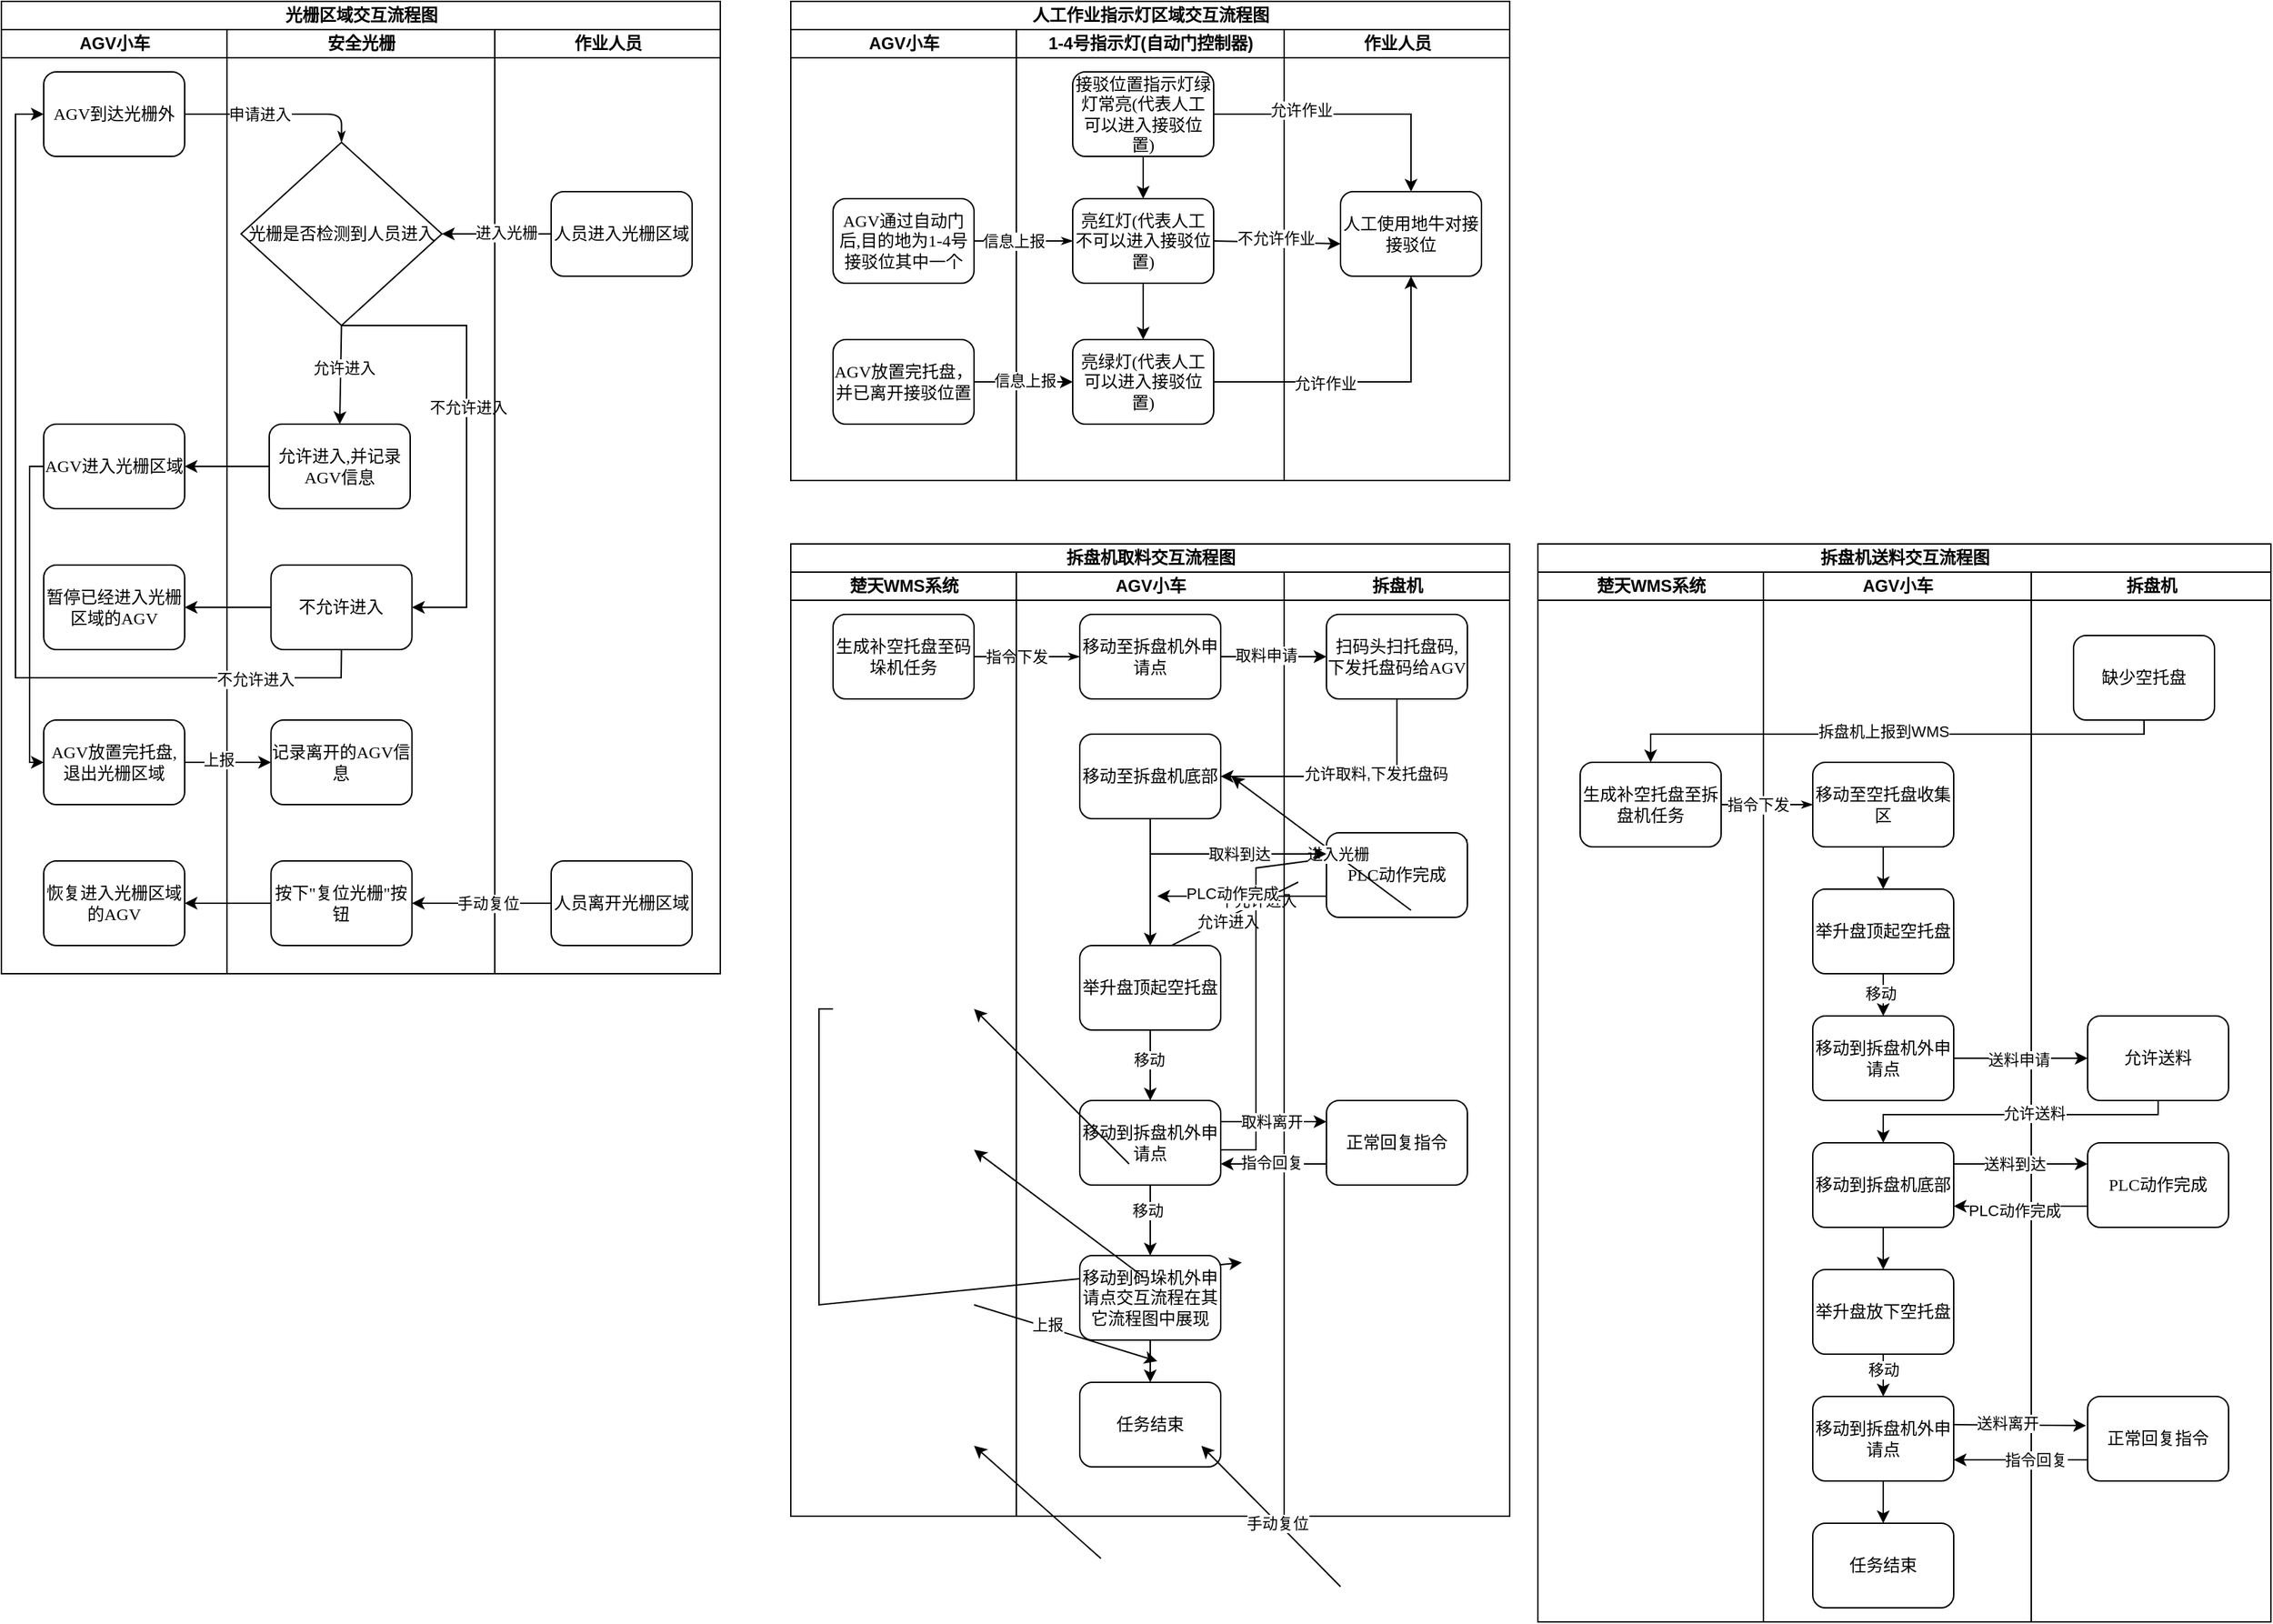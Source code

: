 <mxfile version="24.4.0" type="github">
  <diagram name="Page-1" id="74e2e168-ea6b-b213-b513-2b3c1d86103e">
    <mxGraphModel dx="1886" dy="790" grid="1" gridSize="10" guides="1" tooltips="1" connect="1" arrows="1" fold="1" page="1" pageScale="1" pageWidth="1100" pageHeight="850" background="none" math="0" shadow="0">
      <root>
        <mxCell id="0" />
        <mxCell id="1" parent="0" />
        <mxCell id="77e6c97f196da883-1" value="&lt;font style=&quot;font-size: 12px;&quot;&gt;光栅区域交互流程图&lt;/font&gt;" style="swimlane;html=1;childLayout=stackLayout;startSize=20;rounded=0;shadow=0;labelBackgroundColor=none;strokeWidth=1;fontFamily=Verdana;fontSize=8;align=center;" parent="1" vertex="1">
          <mxGeometry x="70" y="40" width="510" height="690" as="geometry" />
        </mxCell>
        <mxCell id="77e6c97f196da883-2" value="AGV小车" style="swimlane;html=1;startSize=20;" parent="77e6c97f196da883-1" vertex="1">
          <mxGeometry y="20" width="160" height="670" as="geometry" />
        </mxCell>
        <mxCell id="77e6c97f196da883-8" value="&lt;font style=&quot;font-size: 12px;&quot;&gt;AGV到达光栅外&lt;/font&gt;" style="rounded=1;whiteSpace=wrap;html=1;shadow=0;labelBackgroundColor=none;strokeWidth=1;fontFamily=Verdana;fontSize=8;align=center;" parent="77e6c97f196da883-2" vertex="1">
          <mxGeometry x="30" y="30" width="100" height="60" as="geometry" />
        </mxCell>
        <mxCell id="K3s2tJgjkljsCshVZRKE-3" value="&lt;font style=&quot;font-size: 12px;&quot;&gt;AGV进入光栅区域&lt;/font&gt;" style="rounded=1;whiteSpace=wrap;html=1;shadow=0;labelBackgroundColor=none;strokeWidth=1;fontFamily=Verdana;fontSize=8;align=center;" vertex="1" parent="77e6c97f196da883-2">
          <mxGeometry x="30" y="280" width="100" height="60" as="geometry" />
        </mxCell>
        <mxCell id="K3s2tJgjkljsCshVZRKE-15" value="&lt;span style=&quot;font-size: 12px;&quot;&gt;暂停已经进入光栅区域的AGV&lt;/span&gt;" style="rounded=1;whiteSpace=wrap;html=1;shadow=0;labelBackgroundColor=none;strokeWidth=1;fontFamily=Verdana;fontSize=8;align=center;" vertex="1" parent="77e6c97f196da883-2">
          <mxGeometry x="30" y="380" width="100" height="60" as="geometry" />
        </mxCell>
        <mxCell id="K3s2tJgjkljsCshVZRKE-19" value="&lt;font style=&quot;font-size: 12px;&quot;&gt;AGV放置完托盘,退出光栅区域&lt;/font&gt;" style="rounded=1;whiteSpace=wrap;html=1;shadow=0;labelBackgroundColor=none;strokeWidth=1;fontFamily=Verdana;fontSize=8;align=center;" vertex="1" parent="77e6c97f196da883-2">
          <mxGeometry x="30" y="490" width="100" height="60" as="geometry" />
        </mxCell>
        <mxCell id="K3s2tJgjkljsCshVZRKE-20" value="" style="endArrow=classic;html=1;rounded=0;exitX=0;exitY=0.5;exitDx=0;exitDy=0;entryX=0;entryY=0.5;entryDx=0;entryDy=0;" edge="1" parent="77e6c97f196da883-2" source="K3s2tJgjkljsCshVZRKE-3" target="K3s2tJgjkljsCshVZRKE-19">
          <mxGeometry width="50" height="50" relative="1" as="geometry">
            <mxPoint x="270" y="540" as="sourcePoint" />
            <mxPoint x="320" y="490" as="targetPoint" />
            <Array as="points">
              <mxPoint x="20" y="310" />
              <mxPoint x="20" y="360" />
              <mxPoint x="20" y="470" />
              <mxPoint x="20" y="520" />
            </Array>
          </mxGeometry>
        </mxCell>
        <mxCell id="K3s2tJgjkljsCshVZRKE-28" value="&lt;span style=&quot;font-size: 12px;&quot;&gt;恢复进入光栅区域的AGV&lt;/span&gt;" style="rounded=1;whiteSpace=wrap;html=1;shadow=0;labelBackgroundColor=none;strokeWidth=1;fontFamily=Verdana;fontSize=8;align=center;" vertex="1" parent="77e6c97f196da883-2">
          <mxGeometry x="30" y="590" width="100" height="60" as="geometry" />
        </mxCell>
        <mxCell id="77e6c97f196da883-26" style="edgeStyle=orthogonalEdgeStyle;rounded=1;html=1;labelBackgroundColor=none;startArrow=none;startFill=0;startSize=5;endArrow=classicThin;endFill=1;endSize=5;jettySize=auto;orthogonalLoop=1;strokeWidth=1;fontFamily=Verdana;fontSize=8;entryX=0.5;entryY=0;entryDx=0;entryDy=0;" parent="77e6c97f196da883-1" source="77e6c97f196da883-8" target="K3s2tJgjkljsCshVZRKE-2" edge="1">
          <mxGeometry relative="1" as="geometry">
            <mxPoint x="200" y="100" as="targetPoint" />
          </mxGeometry>
        </mxCell>
        <mxCell id="K3s2tJgjkljsCshVZRKE-1" value="申请进入" style="edgeLabel;html=1;align=center;verticalAlign=middle;resizable=0;points=[];" vertex="1" connectable="0" parent="77e6c97f196da883-26">
          <mxGeometry x="-0.2" relative="1" as="geometry">
            <mxPoint as="offset" />
          </mxGeometry>
        </mxCell>
        <mxCell id="77e6c97f196da883-3" value="安全光栅" style="swimlane;html=1;startSize=20;" parent="77e6c97f196da883-1" vertex="1">
          <mxGeometry x="160" y="20" width="190" height="670" as="geometry" />
        </mxCell>
        <mxCell id="K3s2tJgjkljsCshVZRKE-2" value="&lt;font style=&quot;font-size: 12px;&quot;&gt;光栅是否检测到人员进入&lt;/font&gt;" style="rhombus;whiteSpace=wrap;html=1;rounded=0;shadow=0;labelBackgroundColor=none;strokeWidth=1;fontFamily=Verdana;fontSize=8;align=center;" vertex="1" parent="77e6c97f196da883-3">
          <mxGeometry x="10" y="80" width="142.5" height="130" as="geometry" />
        </mxCell>
        <mxCell id="K3s2tJgjkljsCshVZRKE-5" value="&lt;font style=&quot;font-size: 12px;&quot;&gt;允许进入,并记录AGV信息&lt;/font&gt;" style="rounded=1;whiteSpace=wrap;html=1;shadow=0;labelBackgroundColor=none;strokeWidth=1;fontFamily=Verdana;fontSize=8;align=center;" vertex="1" parent="77e6c97f196da883-3">
          <mxGeometry x="30" y="280" width="100" height="60" as="geometry" />
        </mxCell>
        <mxCell id="K3s2tJgjkljsCshVZRKE-6" value="" style="endArrow=classic;html=1;rounded=0;exitX=0.5;exitY=1;exitDx=0;exitDy=0;entryX=0.5;entryY=0;entryDx=0;entryDy=0;" edge="1" parent="77e6c97f196da883-3" source="K3s2tJgjkljsCshVZRKE-2" target="K3s2tJgjkljsCshVZRKE-5">
          <mxGeometry width="50" height="50" relative="1" as="geometry">
            <mxPoint x="200" y="220" as="sourcePoint" />
            <mxPoint x="250" y="170" as="targetPoint" />
          </mxGeometry>
        </mxCell>
        <mxCell id="K3s2tJgjkljsCshVZRKE-8" value="允许进入" style="edgeLabel;html=1;align=center;verticalAlign=middle;resizable=0;points=[];" vertex="1" connectable="0" parent="K3s2tJgjkljsCshVZRKE-6">
          <mxGeometry x="-0.144" y="2" relative="1" as="geometry">
            <mxPoint as="offset" />
          </mxGeometry>
        </mxCell>
        <mxCell id="K3s2tJgjkljsCshVZRKE-10" value="&lt;font style=&quot;font-size: 12px;&quot;&gt;不允许进入&lt;/font&gt;" style="rounded=1;whiteSpace=wrap;html=1;shadow=0;labelBackgroundColor=none;strokeWidth=1;fontFamily=Verdana;fontSize=8;align=center;" vertex="1" parent="77e6c97f196da883-3">
          <mxGeometry x="31.25" y="380" width="100" height="60" as="geometry" />
        </mxCell>
        <mxCell id="K3s2tJgjkljsCshVZRKE-11" value="" style="endArrow=classic;html=1;rounded=0;exitX=0.5;exitY=1;exitDx=0;exitDy=0;entryX=1;entryY=0.5;entryDx=0;entryDy=0;" edge="1" parent="77e6c97f196da883-3" source="K3s2tJgjkljsCshVZRKE-2" target="K3s2tJgjkljsCshVZRKE-10">
          <mxGeometry width="50" height="50" relative="1" as="geometry">
            <mxPoint x="320" y="190" as="sourcePoint" />
            <mxPoint x="370" y="140" as="targetPoint" />
            <Array as="points">
              <mxPoint x="170" y="210" />
              <mxPoint x="170" y="410" />
              <mxPoint x="153" y="410" />
            </Array>
          </mxGeometry>
        </mxCell>
        <mxCell id="K3s2tJgjkljsCshVZRKE-12" value="不允许进入" style="edgeLabel;html=1;align=center;verticalAlign=middle;resizable=0;points=[];" vertex="1" connectable="0" parent="K3s2tJgjkljsCshVZRKE-11">
          <mxGeometry x="-0.107" y="1" relative="1" as="geometry">
            <mxPoint as="offset" />
          </mxGeometry>
        </mxCell>
        <mxCell id="77e6c97f196da883-14" value="&lt;font style=&quot;font-size: 12px;&quot;&gt;记录离开的AGV信息&lt;/font&gt;" style="rounded=1;whiteSpace=wrap;html=1;shadow=0;labelBackgroundColor=none;strokeWidth=1;fontFamily=Verdana;fontSize=8;align=center;" parent="77e6c97f196da883-3" vertex="1">
          <mxGeometry x="31.25" y="490" width="100" height="60" as="geometry" />
        </mxCell>
        <mxCell id="K3s2tJgjkljsCshVZRKE-25" value="&lt;font style=&quot;font-size: 12px;&quot;&gt;按下&quot;复位光栅&quot;按钮&lt;/font&gt;" style="rounded=1;whiteSpace=wrap;html=1;shadow=0;labelBackgroundColor=none;strokeWidth=1;fontFamily=Verdana;fontSize=8;align=center;" vertex="1" parent="77e6c97f196da883-3">
          <mxGeometry x="31.25" y="590" width="100" height="60" as="geometry" />
        </mxCell>
        <mxCell id="77e6c97f196da883-4" value="作业人员" style="swimlane;html=1;startSize=20;" parent="77e6c97f196da883-1" vertex="1">
          <mxGeometry x="350" y="20" width="160" height="670" as="geometry" />
        </mxCell>
        <mxCell id="77e6c97f196da883-12" value="&lt;font style=&quot;font-size: 12px;&quot;&gt;人员进入光栅区域&lt;/font&gt;" style="rounded=1;whiteSpace=wrap;html=1;shadow=0;labelBackgroundColor=none;strokeWidth=1;fontFamily=Verdana;fontSize=8;align=center;" parent="77e6c97f196da883-4" vertex="1">
          <mxGeometry x="40" y="115" width="100" height="60" as="geometry" />
        </mxCell>
        <mxCell id="K3s2tJgjkljsCshVZRKE-24" value="&lt;font style=&quot;font-size: 12px;&quot;&gt;人员离开光栅区域&lt;/font&gt;" style="rounded=1;whiteSpace=wrap;html=1;shadow=0;labelBackgroundColor=none;strokeWidth=1;fontFamily=Verdana;fontSize=8;align=center;" vertex="1" parent="77e6c97f196da883-4">
          <mxGeometry x="40" y="590" width="100" height="60" as="geometry" />
        </mxCell>
        <mxCell id="K3s2tJgjkljsCshVZRKE-7" value="" style="endArrow=classic;html=1;rounded=0;exitX=0;exitY=0.5;exitDx=0;exitDy=0;" edge="1" parent="77e6c97f196da883-1" source="K3s2tJgjkljsCshVZRKE-5" target="K3s2tJgjkljsCshVZRKE-3">
          <mxGeometry width="50" height="50" relative="1" as="geometry">
            <mxPoint x="240" y="440" as="sourcePoint" />
            <mxPoint x="290" y="390" as="targetPoint" />
          </mxGeometry>
        </mxCell>
        <mxCell id="K3s2tJgjkljsCshVZRKE-13" value="" style="endArrow=classic;html=1;rounded=0;exitX=0;exitY=0.5;exitDx=0;exitDy=0;entryX=1;entryY=0.5;entryDx=0;entryDy=0;" edge="1" parent="77e6c97f196da883-1" source="77e6c97f196da883-12" target="K3s2tJgjkljsCshVZRKE-2">
          <mxGeometry width="50" height="50" relative="1" as="geometry">
            <mxPoint x="440" y="260" as="sourcePoint" />
            <mxPoint x="360" y="170" as="targetPoint" />
          </mxGeometry>
        </mxCell>
        <mxCell id="K3s2tJgjkljsCshVZRKE-14" value="进入光栅" style="edgeLabel;html=1;align=center;verticalAlign=middle;resizable=0;points=[];" vertex="1" connectable="0" parent="K3s2tJgjkljsCshVZRKE-13">
          <mxGeometry x="-0.174" y="-1" relative="1" as="geometry">
            <mxPoint as="offset" />
          </mxGeometry>
        </mxCell>
        <mxCell id="K3s2tJgjkljsCshVZRKE-16" value="" style="endArrow=classic;html=1;rounded=0;exitX=0;exitY=0.5;exitDx=0;exitDy=0;entryX=1;entryY=0.5;entryDx=0;entryDy=0;" edge="1" parent="77e6c97f196da883-1" source="K3s2tJgjkljsCshVZRKE-10" target="K3s2tJgjkljsCshVZRKE-15">
          <mxGeometry width="50" height="50" relative="1" as="geometry">
            <mxPoint x="250" y="520" as="sourcePoint" />
            <mxPoint x="300" y="470" as="targetPoint" />
          </mxGeometry>
        </mxCell>
        <mxCell id="K3s2tJgjkljsCshVZRKE-17" value="" style="endArrow=classic;html=1;rounded=0;exitX=0.5;exitY=1;exitDx=0;exitDy=0;entryX=0;entryY=0.5;entryDx=0;entryDy=0;" edge="1" parent="77e6c97f196da883-1" source="K3s2tJgjkljsCshVZRKE-10" target="77e6c97f196da883-8">
          <mxGeometry width="50" height="50" relative="1" as="geometry">
            <mxPoint x="260" y="510" as="sourcePoint" />
            <mxPoint x="310" y="460" as="targetPoint" />
            <Array as="points">
              <mxPoint x="241" y="480" />
              <mxPoint x="10" y="480" />
              <mxPoint x="10" y="80" />
            </Array>
          </mxGeometry>
        </mxCell>
        <mxCell id="K3s2tJgjkljsCshVZRKE-18" value="不允许进入" style="edgeLabel;html=1;align=center;verticalAlign=middle;resizable=0;points=[];" vertex="1" connectable="0" parent="K3s2tJgjkljsCshVZRKE-17">
          <mxGeometry x="-0.759" y="1" relative="1" as="geometry">
            <mxPoint as="offset" />
          </mxGeometry>
        </mxCell>
        <mxCell id="K3s2tJgjkljsCshVZRKE-22" value="" style="endArrow=classic;html=1;rounded=0;exitX=1;exitY=0.5;exitDx=0;exitDy=0;entryX=0;entryY=0.5;entryDx=0;entryDy=0;" edge="1" parent="77e6c97f196da883-1" source="K3s2tJgjkljsCshVZRKE-19" target="77e6c97f196da883-14">
          <mxGeometry width="50" height="50" relative="1" as="geometry">
            <mxPoint x="210" y="630" as="sourcePoint" />
            <mxPoint x="260" y="580" as="targetPoint" />
          </mxGeometry>
        </mxCell>
        <mxCell id="K3s2tJgjkljsCshVZRKE-23" value="上报" style="edgeLabel;html=1;align=center;verticalAlign=middle;resizable=0;points=[];" vertex="1" connectable="0" parent="K3s2tJgjkljsCshVZRKE-22">
          <mxGeometry x="-0.213" y="2" relative="1" as="geometry">
            <mxPoint as="offset" />
          </mxGeometry>
        </mxCell>
        <mxCell id="K3s2tJgjkljsCshVZRKE-26" value="" style="endArrow=classic;html=1;rounded=0;exitX=0;exitY=0.5;exitDx=0;exitDy=0;entryX=1;entryY=0.5;entryDx=0;entryDy=0;" edge="1" parent="77e6c97f196da883-1" source="K3s2tJgjkljsCshVZRKE-24" target="K3s2tJgjkljsCshVZRKE-25">
          <mxGeometry width="50" height="50" relative="1" as="geometry">
            <mxPoint x="390" y="740" as="sourcePoint" />
            <mxPoint x="440" y="690" as="targetPoint" />
          </mxGeometry>
        </mxCell>
        <mxCell id="K3s2tJgjkljsCshVZRKE-27" value="手动复位" style="edgeLabel;html=1;align=center;verticalAlign=middle;resizable=0;points=[];" vertex="1" connectable="0" parent="K3s2tJgjkljsCshVZRKE-26">
          <mxGeometry x="-0.091" relative="1" as="geometry">
            <mxPoint as="offset" />
          </mxGeometry>
        </mxCell>
        <mxCell id="K3s2tJgjkljsCshVZRKE-29" value="" style="endArrow=classic;html=1;rounded=0;exitX=0;exitY=0.5;exitDx=0;exitDy=0;entryX=1;entryY=0.5;entryDx=0;entryDy=0;" edge="1" parent="77e6c97f196da883-1" source="K3s2tJgjkljsCshVZRKE-25" target="K3s2tJgjkljsCshVZRKE-28">
          <mxGeometry width="50" height="50" relative="1" as="geometry">
            <mxPoint x="220" y="720" as="sourcePoint" />
            <mxPoint x="270" y="670" as="targetPoint" />
          </mxGeometry>
        </mxCell>
        <mxCell id="K3s2tJgjkljsCshVZRKE-31" value="&lt;font style=&quot;font-size: 12px;&quot;&gt;人工作业指示灯区域交互流程图&lt;/font&gt;" style="swimlane;html=1;childLayout=stackLayout;startSize=20;rounded=0;shadow=0;labelBackgroundColor=none;strokeWidth=1;fontFamily=Verdana;fontSize=8;align=center;" vertex="1" parent="1">
          <mxGeometry x="630" y="40" width="510" height="340" as="geometry" />
        </mxCell>
        <mxCell id="K3s2tJgjkljsCshVZRKE-32" value="AGV小车" style="swimlane;html=1;startSize=20;" vertex="1" parent="K3s2tJgjkljsCshVZRKE-31">
          <mxGeometry y="20" width="160" height="320" as="geometry" />
        </mxCell>
        <mxCell id="K3s2tJgjkljsCshVZRKE-34" value="&lt;font style=&quot;font-size: 12px;&quot;&gt;AGV放置完托盘，并已离开接驳位置&lt;/font&gt;" style="rounded=1;whiteSpace=wrap;html=1;shadow=0;labelBackgroundColor=none;strokeWidth=1;fontFamily=Verdana;fontSize=8;align=center;" vertex="1" parent="K3s2tJgjkljsCshVZRKE-32">
          <mxGeometry x="30" y="220" width="100" height="60" as="geometry" />
        </mxCell>
        <mxCell id="K3s2tJgjkljsCshVZRKE-41" value="1-4号指示灯(自动门控制器)" style="swimlane;html=1;startSize=20;" vertex="1" parent="K3s2tJgjkljsCshVZRKE-31">
          <mxGeometry x="160" y="20" width="190" height="320" as="geometry" />
        </mxCell>
        <mxCell id="K3s2tJgjkljsCshVZRKE-65" value="&lt;span style=&quot;font-size: 12px;&quot;&gt;亮红灯(代表人工不可以进入接驳位置)&lt;/span&gt;" style="rounded=1;whiteSpace=wrap;html=1;shadow=0;labelBackgroundColor=none;strokeWidth=1;fontFamily=Verdana;fontSize=8;align=center;" vertex="1" parent="K3s2tJgjkljsCshVZRKE-41">
          <mxGeometry x="40" y="120" width="100" height="60" as="geometry" />
        </mxCell>
        <mxCell id="K3s2tJgjkljsCshVZRKE-33" value="&lt;font style=&quot;font-size: 12px;&quot;&gt;AGV通过自动门后,目的地为1-4号接驳位其中一个&lt;/font&gt;" style="rounded=1;whiteSpace=wrap;html=1;shadow=0;labelBackgroundColor=none;strokeWidth=1;fontFamily=Verdana;fontSize=8;align=center;" vertex="1" parent="K3s2tJgjkljsCshVZRKE-41">
          <mxGeometry x="-130" y="120" width="100" height="60" as="geometry" />
        </mxCell>
        <mxCell id="K3s2tJgjkljsCshVZRKE-39" style="edgeStyle=orthogonalEdgeStyle;rounded=1;html=1;labelBackgroundColor=none;startArrow=none;startFill=0;startSize=5;endArrow=classicThin;endFill=1;endSize=5;jettySize=auto;orthogonalLoop=1;strokeWidth=1;fontFamily=Verdana;fontSize=8;entryX=0;entryY=0.5;entryDx=0;entryDy=0;" edge="1" parent="K3s2tJgjkljsCshVZRKE-41" source="K3s2tJgjkljsCshVZRKE-33" target="K3s2tJgjkljsCshVZRKE-65">
          <mxGeometry relative="1" as="geometry">
            <mxPoint x="30" y="60" as="targetPoint" />
          </mxGeometry>
        </mxCell>
        <mxCell id="K3s2tJgjkljsCshVZRKE-40" value="信息上报" style="edgeLabel;html=1;align=center;verticalAlign=middle;resizable=0;points=[];" vertex="1" connectable="0" parent="K3s2tJgjkljsCshVZRKE-39">
          <mxGeometry x="-0.2" relative="1" as="geometry">
            <mxPoint as="offset" />
          </mxGeometry>
        </mxCell>
        <mxCell id="K3s2tJgjkljsCshVZRKE-66" value="&lt;font style=&quot;font-size: 12px;&quot;&gt;接驳位置指示灯绿灯常亮(代表人工可以进入接驳位置)&lt;/font&gt;" style="rounded=1;whiteSpace=wrap;html=1;shadow=0;labelBackgroundColor=none;strokeWidth=1;fontFamily=Verdana;fontSize=8;align=center;" vertex="1" parent="K3s2tJgjkljsCshVZRKE-41">
          <mxGeometry x="40" y="30" width="100" height="60" as="geometry" />
        </mxCell>
        <mxCell id="K3s2tJgjkljsCshVZRKE-67" value="" style="endArrow=classic;html=1;rounded=0;exitX=0.5;exitY=1;exitDx=0;exitDy=0;entryX=0.5;entryY=0;entryDx=0;entryDy=0;" edge="1" parent="K3s2tJgjkljsCshVZRKE-41" source="K3s2tJgjkljsCshVZRKE-66" target="K3s2tJgjkljsCshVZRKE-65">
          <mxGeometry width="50" height="50" relative="1" as="geometry">
            <mxPoint x="450" y="150" as="sourcePoint" />
            <mxPoint x="500" y="100" as="targetPoint" />
          </mxGeometry>
        </mxCell>
        <mxCell id="K3s2tJgjkljsCshVZRKE-68" value="&lt;span style=&quot;font-size: 12px;&quot;&gt;亮绿灯(代表人工可以进入接驳位置)&lt;/span&gt;" style="rounded=1;whiteSpace=wrap;html=1;shadow=0;labelBackgroundColor=none;strokeWidth=1;fontFamily=Verdana;fontSize=8;align=center;" vertex="1" parent="K3s2tJgjkljsCshVZRKE-41">
          <mxGeometry x="40" y="220" width="100" height="60" as="geometry" />
        </mxCell>
        <mxCell id="K3s2tJgjkljsCshVZRKE-71" value="" style="endArrow=classic;html=1;rounded=0;exitX=0.5;exitY=1;exitDx=0;exitDy=0;" edge="1" parent="K3s2tJgjkljsCshVZRKE-41" source="K3s2tJgjkljsCshVZRKE-65" target="K3s2tJgjkljsCshVZRKE-68">
          <mxGeometry width="50" height="50" relative="1" as="geometry">
            <mxPoint x="260" y="260" as="sourcePoint" />
            <mxPoint x="310" y="210" as="targetPoint" />
          </mxGeometry>
        </mxCell>
        <mxCell id="K3s2tJgjkljsCshVZRKE-51" value="作业人员" style="swimlane;html=1;startSize=20;" vertex="1" parent="K3s2tJgjkljsCshVZRKE-31">
          <mxGeometry x="350" y="20" width="160" height="320" as="geometry" />
        </mxCell>
        <mxCell id="K3s2tJgjkljsCshVZRKE-52" value="&lt;font style=&quot;font-size: 12px;&quot;&gt;人工使用地牛对接接驳位&lt;/font&gt;" style="rounded=1;whiteSpace=wrap;html=1;shadow=0;labelBackgroundColor=none;strokeWidth=1;fontFamily=Verdana;fontSize=8;align=center;" vertex="1" parent="K3s2tJgjkljsCshVZRKE-51">
          <mxGeometry x="40" y="115" width="100" height="60" as="geometry" />
        </mxCell>
        <mxCell id="K3s2tJgjkljsCshVZRKE-69" value="" style="endArrow=classic;html=1;rounded=0;exitX=1;exitY=0.5;exitDx=0;exitDy=0;entryX=0;entryY=0.5;entryDx=0;entryDy=0;" edge="1" parent="K3s2tJgjkljsCshVZRKE-31" source="K3s2tJgjkljsCshVZRKE-34" target="K3s2tJgjkljsCshVZRKE-68">
          <mxGeometry width="50" height="50" relative="1" as="geometry">
            <mxPoint x="260" y="370" as="sourcePoint" />
            <mxPoint x="310" y="320" as="targetPoint" />
          </mxGeometry>
        </mxCell>
        <mxCell id="K3s2tJgjkljsCshVZRKE-70" value="信息上报" style="edgeLabel;html=1;align=center;verticalAlign=middle;resizable=0;points=[];" vertex="1" connectable="0" parent="K3s2tJgjkljsCshVZRKE-69">
          <mxGeometry x="0.029" y="1" relative="1" as="geometry">
            <mxPoint as="offset" />
          </mxGeometry>
        </mxCell>
        <mxCell id="K3s2tJgjkljsCshVZRKE-72" value="" style="endArrow=classic;html=1;rounded=0;exitX=1;exitY=0.5;exitDx=0;exitDy=0;entryX=0.5;entryY=1;entryDx=0;entryDy=0;" edge="1" parent="K3s2tJgjkljsCshVZRKE-31" source="K3s2tJgjkljsCshVZRKE-68" target="K3s2tJgjkljsCshVZRKE-52">
          <mxGeometry width="50" height="50" relative="1" as="geometry">
            <mxPoint x="430" y="280" as="sourcePoint" />
            <mxPoint x="480" y="230" as="targetPoint" />
            <Array as="points">
              <mxPoint x="440" y="270" />
            </Array>
          </mxGeometry>
        </mxCell>
        <mxCell id="K3s2tJgjkljsCshVZRKE-75" value="允许作业" style="edgeLabel;html=1;align=center;verticalAlign=middle;resizable=0;points=[];" vertex="1" connectable="0" parent="K3s2tJgjkljsCshVZRKE-72">
          <mxGeometry x="-0.265" y="-1" relative="1" as="geometry">
            <mxPoint as="offset" />
          </mxGeometry>
        </mxCell>
        <mxCell id="K3s2tJgjkljsCshVZRKE-73" value="" style="endArrow=classic;html=1;rounded=0;exitX=1;exitY=0.5;exitDx=0;exitDy=0;entryX=0;entryY=0.617;entryDx=0;entryDy=0;entryPerimeter=0;" edge="1" parent="K3s2tJgjkljsCshVZRKE-31" source="K3s2tJgjkljsCshVZRKE-65" target="K3s2tJgjkljsCshVZRKE-52">
          <mxGeometry width="50" height="50" relative="1" as="geometry">
            <mxPoint x="580" y="180" as="sourcePoint" />
            <mxPoint x="630" y="130" as="targetPoint" />
          </mxGeometry>
        </mxCell>
        <mxCell id="K3s2tJgjkljsCshVZRKE-76" value="不允许作业" style="edgeLabel;html=1;align=center;verticalAlign=middle;resizable=0;points=[];" vertex="1" connectable="0" parent="K3s2tJgjkljsCshVZRKE-73">
          <mxGeometry x="-0.024" y="3" relative="1" as="geometry">
            <mxPoint as="offset" />
          </mxGeometry>
        </mxCell>
        <mxCell id="K3s2tJgjkljsCshVZRKE-74" value="" style="endArrow=classic;html=1;rounded=0;exitX=1;exitY=0.5;exitDx=0;exitDy=0;entryX=0.5;entryY=0;entryDx=0;entryDy=0;" edge="1" parent="K3s2tJgjkljsCshVZRKE-31" source="K3s2tJgjkljsCshVZRKE-66" target="K3s2tJgjkljsCshVZRKE-52">
          <mxGeometry width="50" height="50" relative="1" as="geometry">
            <mxPoint x="430" y="110" as="sourcePoint" />
            <mxPoint x="480" y="60" as="targetPoint" />
            <Array as="points">
              <mxPoint x="440" y="80" />
            </Array>
          </mxGeometry>
        </mxCell>
        <mxCell id="K3s2tJgjkljsCshVZRKE-77" value="允许作业" style="edgeLabel;html=1;align=center;verticalAlign=middle;resizable=0;points=[];" vertex="1" connectable="0" parent="K3s2tJgjkljsCshVZRKE-74">
          <mxGeometry x="-0.364" y="3" relative="1" as="geometry">
            <mxPoint as="offset" />
          </mxGeometry>
        </mxCell>
        <mxCell id="K3s2tJgjkljsCshVZRKE-78" value="&lt;font style=&quot;font-size: 12px;&quot;&gt;拆盘机取料交互流程图&lt;/font&gt;" style="swimlane;html=1;childLayout=stackLayout;startSize=20;rounded=0;shadow=0;labelBackgroundColor=none;strokeWidth=1;fontFamily=Verdana;fontSize=8;align=center;" vertex="1" parent="1">
          <mxGeometry x="630" y="425" width="510" height="690" as="geometry" />
        </mxCell>
        <mxCell id="K3s2tJgjkljsCshVZRKE-79" value="楚天WMS系统" style="swimlane;html=1;startSize=20;" vertex="1" parent="K3s2tJgjkljsCshVZRKE-78">
          <mxGeometry y="20" width="160" height="670" as="geometry" />
        </mxCell>
        <mxCell id="K3s2tJgjkljsCshVZRKE-80" value="&lt;font style=&quot;font-size: 12px;&quot;&gt;生成补空托盘至码垛机任务&lt;/font&gt;" style="rounded=1;whiteSpace=wrap;html=1;shadow=0;labelBackgroundColor=none;strokeWidth=1;fontFamily=Verdana;fontSize=8;align=center;" vertex="1" parent="K3s2tJgjkljsCshVZRKE-79">
          <mxGeometry x="30" y="30" width="100" height="60" as="geometry" />
        </mxCell>
        <mxCell id="K3s2tJgjkljsCshVZRKE-84" value="" style="endArrow=classic;html=1;rounded=0;exitX=0;exitY=0.5;exitDx=0;exitDy=0;entryX=0;entryY=0.5;entryDx=0;entryDy=0;" edge="1" parent="K3s2tJgjkljsCshVZRKE-79" target="K3s2tJgjkljsCshVZRKE-83">
          <mxGeometry width="50" height="50" relative="1" as="geometry">
            <mxPoint x="30" y="310" as="sourcePoint" />
            <mxPoint x="320" y="490" as="targetPoint" />
            <Array as="points">
              <mxPoint x="20" y="310" />
              <mxPoint x="20" y="360" />
              <mxPoint x="20" y="470" />
              <mxPoint x="20" y="520" />
            </Array>
          </mxGeometry>
        </mxCell>
        <mxCell id="K3s2tJgjkljsCshVZRKE-86" style="edgeStyle=orthogonalEdgeStyle;rounded=1;html=1;labelBackgroundColor=none;startArrow=none;startFill=0;startSize=5;endArrow=classicThin;endFill=1;endSize=5;jettySize=auto;orthogonalLoop=1;strokeWidth=1;fontFamily=Verdana;fontSize=8;entryX=0;entryY=0.5;entryDx=0;entryDy=0;" edge="1" parent="K3s2tJgjkljsCshVZRKE-78" source="K3s2tJgjkljsCshVZRKE-80" target="K3s2tJgjkljsCshVZRKE-115">
          <mxGeometry relative="1" as="geometry">
            <mxPoint x="210" y="80" as="targetPoint" />
          </mxGeometry>
        </mxCell>
        <mxCell id="K3s2tJgjkljsCshVZRKE-87" value="指令下发" style="edgeLabel;html=1;align=center;verticalAlign=middle;resizable=0;points=[];" vertex="1" connectable="0" parent="K3s2tJgjkljsCshVZRKE-86">
          <mxGeometry x="-0.2" relative="1" as="geometry">
            <mxPoint as="offset" />
          </mxGeometry>
        </mxCell>
        <mxCell id="K3s2tJgjkljsCshVZRKE-88" value="AGV小车" style="swimlane;html=1;startSize=20;" vertex="1" parent="K3s2tJgjkljsCshVZRKE-78">
          <mxGeometry x="160" y="20" width="190" height="670" as="geometry" />
        </mxCell>
        <mxCell id="K3s2tJgjkljsCshVZRKE-91" value="" style="endArrow=classic;html=1;rounded=0;exitX=0.5;exitY=1;exitDx=0;exitDy=0;entryX=0.5;entryY=0;entryDx=0;entryDy=0;" edge="1" parent="K3s2tJgjkljsCshVZRKE-88" source="K3s2tJgjkljsCshVZRKE-89">
          <mxGeometry width="50" height="50" relative="1" as="geometry">
            <mxPoint x="200" y="220" as="sourcePoint" />
            <mxPoint x="80" y="280" as="targetPoint" />
          </mxGeometry>
        </mxCell>
        <mxCell id="K3s2tJgjkljsCshVZRKE-92" value="允许进入" style="edgeLabel;html=1;align=center;verticalAlign=middle;resizable=0;points=[];" vertex="1" connectable="0" parent="K3s2tJgjkljsCshVZRKE-91">
          <mxGeometry x="-0.144" y="2" relative="1" as="geometry">
            <mxPoint as="offset" />
          </mxGeometry>
        </mxCell>
        <mxCell id="K3s2tJgjkljsCshVZRKE-94" value="" style="endArrow=classic;html=1;rounded=0;exitX=0.5;exitY=1;exitDx=0;exitDy=0;entryX=1;entryY=0.5;entryDx=0;entryDy=0;" edge="1" parent="K3s2tJgjkljsCshVZRKE-88" source="K3s2tJgjkljsCshVZRKE-89">
          <mxGeometry width="50" height="50" relative="1" as="geometry">
            <mxPoint x="320" y="190" as="sourcePoint" />
            <mxPoint x="131.25" y="410" as="targetPoint" />
            <Array as="points">
              <mxPoint x="170" y="210" />
              <mxPoint x="170" y="410" />
              <mxPoint x="153" y="410" />
            </Array>
          </mxGeometry>
        </mxCell>
        <mxCell id="K3s2tJgjkljsCshVZRKE-95" value="不允许进入" style="edgeLabel;html=1;align=center;verticalAlign=middle;resizable=0;points=[];" vertex="1" connectable="0" parent="K3s2tJgjkljsCshVZRKE-94">
          <mxGeometry x="-0.107" y="1" relative="1" as="geometry">
            <mxPoint as="offset" />
          </mxGeometry>
        </mxCell>
        <mxCell id="K3s2tJgjkljsCshVZRKE-115" value="&lt;font style=&quot;font-size: 12px;&quot;&gt;移动至拆盘机外申请点&lt;/font&gt;" style="rounded=1;whiteSpace=wrap;html=1;shadow=0;labelBackgroundColor=none;strokeWidth=1;fontFamily=Verdana;fontSize=8;align=center;" vertex="1" parent="K3s2tJgjkljsCshVZRKE-88">
          <mxGeometry x="45" y="30" width="100" height="60" as="geometry" />
        </mxCell>
        <mxCell id="K3s2tJgjkljsCshVZRKE-120" value="&lt;font style=&quot;font-size: 12px;&quot;&gt;移动至拆盘机底部&lt;/font&gt;" style="rounded=1;whiteSpace=wrap;html=1;shadow=0;labelBackgroundColor=none;strokeWidth=1;fontFamily=Verdana;fontSize=8;align=center;" vertex="1" parent="K3s2tJgjkljsCshVZRKE-88">
          <mxGeometry x="45" y="115" width="100" height="60" as="geometry" />
        </mxCell>
        <mxCell id="K3s2tJgjkljsCshVZRKE-123" value="&lt;span style=&quot;font-size: 12px;&quot;&gt;举升盘顶起空托盘&lt;/span&gt;" style="rounded=1;whiteSpace=wrap;html=1;shadow=0;labelBackgroundColor=none;strokeWidth=1;fontFamily=Verdana;fontSize=8;align=center;" vertex="1" parent="K3s2tJgjkljsCshVZRKE-88">
          <mxGeometry x="45" y="265" width="100" height="60" as="geometry" />
        </mxCell>
        <mxCell id="K3s2tJgjkljsCshVZRKE-126" value="" style="endArrow=classic;html=1;rounded=0;exitX=0.5;exitY=1;exitDx=0;exitDy=0;entryX=0.5;entryY=0;entryDx=0;entryDy=0;" edge="1" parent="K3s2tJgjkljsCshVZRKE-88" source="K3s2tJgjkljsCshVZRKE-120" target="K3s2tJgjkljsCshVZRKE-123">
          <mxGeometry width="50" height="50" relative="1" as="geometry">
            <mxPoint x="170" y="235" as="sourcePoint" />
            <mxPoint x="220" y="185" as="targetPoint" />
          </mxGeometry>
        </mxCell>
        <mxCell id="K3s2tJgjkljsCshVZRKE-130" value="&lt;span style=&quot;font-size: 12px;&quot;&gt;移动到拆盘机外申请点&lt;/span&gt;" style="rounded=1;whiteSpace=wrap;html=1;shadow=0;labelBackgroundColor=none;strokeWidth=1;fontFamily=Verdana;fontSize=8;align=center;" vertex="1" parent="K3s2tJgjkljsCshVZRKE-88">
          <mxGeometry x="45" y="375" width="100" height="60" as="geometry" />
        </mxCell>
        <mxCell id="K3s2tJgjkljsCshVZRKE-131" value="" style="endArrow=classic;html=1;rounded=0;exitX=0.5;exitY=1;exitDx=0;exitDy=0;" edge="1" parent="K3s2tJgjkljsCshVZRKE-88" source="K3s2tJgjkljsCshVZRKE-123" target="K3s2tJgjkljsCshVZRKE-130">
          <mxGeometry width="50" height="50" relative="1" as="geometry">
            <mxPoint x="170" y="365" as="sourcePoint" />
            <mxPoint x="220" y="315" as="targetPoint" />
          </mxGeometry>
        </mxCell>
        <mxCell id="K3s2tJgjkljsCshVZRKE-132" value="移动" style="edgeLabel;html=1;align=center;verticalAlign=middle;resizable=0;points=[];" vertex="1" connectable="0" parent="K3s2tJgjkljsCshVZRKE-131">
          <mxGeometry x="-0.189" y="-1" relative="1" as="geometry">
            <mxPoint as="offset" />
          </mxGeometry>
        </mxCell>
        <mxCell id="K3s2tJgjkljsCshVZRKE-138" value="&lt;span style=&quot;font-size: 12px;&quot;&gt;移动到码垛机外申请点交互流程在其它流程图中展现&lt;/span&gt;" style="rounded=1;whiteSpace=wrap;html=1;shadow=0;labelBackgroundColor=none;strokeWidth=1;fontFamily=Verdana;fontSize=8;align=center;" vertex="1" parent="K3s2tJgjkljsCshVZRKE-88">
          <mxGeometry x="45" y="485" width="100" height="60" as="geometry" />
        </mxCell>
        <mxCell id="K3s2tJgjkljsCshVZRKE-142" value="" style="endArrow=classic;html=1;rounded=0;exitX=0.5;exitY=1;exitDx=0;exitDy=0;" edge="1" parent="K3s2tJgjkljsCshVZRKE-88" source="K3s2tJgjkljsCshVZRKE-130" target="K3s2tJgjkljsCshVZRKE-138">
          <mxGeometry width="50" height="50" relative="1" as="geometry">
            <mxPoint x="220" y="485" as="sourcePoint" />
            <mxPoint x="270" y="435" as="targetPoint" />
          </mxGeometry>
        </mxCell>
        <mxCell id="K3s2tJgjkljsCshVZRKE-143" value="移动" style="edgeLabel;html=1;align=center;verticalAlign=middle;resizable=0;points=[];" vertex="1" connectable="0" parent="K3s2tJgjkljsCshVZRKE-142">
          <mxGeometry x="-0.285" y="-2" relative="1" as="geometry">
            <mxPoint as="offset" />
          </mxGeometry>
        </mxCell>
        <mxCell id="K3s2tJgjkljsCshVZRKE-144" value="&lt;span style=&quot;font-size: 12px;&quot;&gt;任务结束&lt;/span&gt;" style="rounded=1;whiteSpace=wrap;html=1;shadow=0;labelBackgroundColor=none;strokeWidth=1;fontFamily=Verdana;fontSize=8;align=center;" vertex="1" parent="K3s2tJgjkljsCshVZRKE-88">
          <mxGeometry x="45" y="575" width="100" height="60" as="geometry" />
        </mxCell>
        <mxCell id="K3s2tJgjkljsCshVZRKE-145" value="" style="endArrow=classic;html=1;rounded=0;exitX=0.5;exitY=1;exitDx=0;exitDy=0;" edge="1" parent="K3s2tJgjkljsCshVZRKE-88" source="K3s2tJgjkljsCshVZRKE-138" target="K3s2tJgjkljsCshVZRKE-144">
          <mxGeometry width="50" height="50" relative="1" as="geometry">
            <mxPoint x="220" y="575" as="sourcePoint" />
            <mxPoint x="270" y="525" as="targetPoint" />
          </mxGeometry>
        </mxCell>
        <mxCell id="K3s2tJgjkljsCshVZRKE-98" value="拆盘机" style="swimlane;html=1;startSize=20;" vertex="1" parent="K3s2tJgjkljsCshVZRKE-78">
          <mxGeometry x="350" y="20" width="160" height="670" as="geometry" />
        </mxCell>
        <mxCell id="K3s2tJgjkljsCshVZRKE-117" value="&lt;font style=&quot;font-size: 12px;&quot;&gt;扫码头扫托盘码,下发托盘码给AGV&lt;/font&gt;" style="rounded=1;whiteSpace=wrap;html=1;shadow=0;labelBackgroundColor=none;strokeWidth=1;fontFamily=Verdana;fontSize=8;align=center;" vertex="1" parent="K3s2tJgjkljsCshVZRKE-98">
          <mxGeometry x="30" y="30" width="100" height="60" as="geometry" />
        </mxCell>
        <mxCell id="K3s2tJgjkljsCshVZRKE-125" value="&lt;span style=&quot;font-size: 12px;&quot;&gt;PLC动作完成&lt;/span&gt;" style="rounded=1;whiteSpace=wrap;html=1;shadow=0;labelBackgroundColor=none;strokeWidth=1;fontFamily=Verdana;fontSize=8;align=center;" vertex="1" parent="K3s2tJgjkljsCshVZRKE-98">
          <mxGeometry x="30" y="185" width="100" height="60" as="geometry" />
        </mxCell>
        <mxCell id="K3s2tJgjkljsCshVZRKE-127" value="" style="endArrow=classic;html=1;rounded=0;exitX=0;exitY=0.75;exitDx=0;exitDy=0;" edge="1" parent="K3s2tJgjkljsCshVZRKE-98" source="K3s2tJgjkljsCshVZRKE-125">
          <mxGeometry width="50" height="50" relative="1" as="geometry">
            <mxPoint x="20" y="305" as="sourcePoint" />
            <mxPoint x="-90" y="230" as="targetPoint" />
          </mxGeometry>
        </mxCell>
        <mxCell id="K3s2tJgjkljsCshVZRKE-129" value="PLC动作完成" style="edgeLabel;html=1;align=center;verticalAlign=middle;resizable=0;points=[];" vertex="1" connectable="0" parent="K3s2tJgjkljsCshVZRKE-127">
          <mxGeometry x="0.114" y="-2" relative="1" as="geometry">
            <mxPoint as="offset" />
          </mxGeometry>
        </mxCell>
        <mxCell id="K3s2tJgjkljsCshVZRKE-133" value="&lt;span style=&quot;font-size: 12px;&quot;&gt;正常回复指令&lt;/span&gt;" style="rounded=1;whiteSpace=wrap;html=1;shadow=0;labelBackgroundColor=none;strokeWidth=1;fontFamily=Verdana;fontSize=8;align=center;" vertex="1" parent="K3s2tJgjkljsCshVZRKE-98">
          <mxGeometry x="30" y="375" width="100" height="60" as="geometry" />
        </mxCell>
        <mxCell id="K3s2tJgjkljsCshVZRKE-101" value="" style="endArrow=classic;html=1;rounded=0;exitX=0;exitY=0.5;exitDx=0;exitDy=0;" edge="1" parent="K3s2tJgjkljsCshVZRKE-78" source="K3s2tJgjkljsCshVZRKE-90">
          <mxGeometry width="50" height="50" relative="1" as="geometry">
            <mxPoint x="240" y="440" as="sourcePoint" />
            <mxPoint x="130" y="330" as="targetPoint" />
          </mxGeometry>
        </mxCell>
        <mxCell id="K3s2tJgjkljsCshVZRKE-102" value="" style="endArrow=classic;html=1;rounded=0;exitX=0;exitY=0.5;exitDx=0;exitDy=0;entryX=1;entryY=0.5;entryDx=0;entryDy=0;" edge="1" parent="K3s2tJgjkljsCshVZRKE-78" source="K3s2tJgjkljsCshVZRKE-99">
          <mxGeometry width="50" height="50" relative="1" as="geometry">
            <mxPoint x="440" y="260" as="sourcePoint" />
            <mxPoint x="312.5" y="165" as="targetPoint" />
          </mxGeometry>
        </mxCell>
        <mxCell id="K3s2tJgjkljsCshVZRKE-103" value="进入光栅" style="edgeLabel;html=1;align=center;verticalAlign=middle;resizable=0;points=[];" vertex="1" connectable="0" parent="K3s2tJgjkljsCshVZRKE-102">
          <mxGeometry x="-0.174" y="-1" relative="1" as="geometry">
            <mxPoint as="offset" />
          </mxGeometry>
        </mxCell>
        <mxCell id="K3s2tJgjkljsCshVZRKE-104" value="" style="endArrow=classic;html=1;rounded=0;exitX=0;exitY=0.5;exitDx=0;exitDy=0;entryX=1;entryY=0.5;entryDx=0;entryDy=0;" edge="1" parent="K3s2tJgjkljsCshVZRKE-78" source="K3s2tJgjkljsCshVZRKE-93">
          <mxGeometry width="50" height="50" relative="1" as="geometry">
            <mxPoint x="250" y="520" as="sourcePoint" />
            <mxPoint x="130" y="430" as="targetPoint" />
          </mxGeometry>
        </mxCell>
        <mxCell id="K3s2tJgjkljsCshVZRKE-107" value="" style="endArrow=classic;html=1;rounded=0;exitX=1;exitY=0.5;exitDx=0;exitDy=0;entryX=0;entryY=0.5;entryDx=0;entryDy=0;" edge="1" parent="K3s2tJgjkljsCshVZRKE-78" target="K3s2tJgjkljsCshVZRKE-96">
          <mxGeometry width="50" height="50" relative="1" as="geometry">
            <mxPoint x="130" y="540" as="sourcePoint" />
            <mxPoint x="260" y="580" as="targetPoint" />
          </mxGeometry>
        </mxCell>
        <mxCell id="K3s2tJgjkljsCshVZRKE-108" value="上报" style="edgeLabel;html=1;align=center;verticalAlign=middle;resizable=0;points=[];" vertex="1" connectable="0" parent="K3s2tJgjkljsCshVZRKE-107">
          <mxGeometry x="-0.213" y="2" relative="1" as="geometry">
            <mxPoint as="offset" />
          </mxGeometry>
        </mxCell>
        <mxCell id="K3s2tJgjkljsCshVZRKE-109" value="" style="endArrow=classic;html=1;rounded=0;exitX=0;exitY=0.5;exitDx=0;exitDy=0;entryX=1;entryY=0.5;entryDx=0;entryDy=0;" edge="1" parent="K3s2tJgjkljsCshVZRKE-78" source="K3s2tJgjkljsCshVZRKE-100">
          <mxGeometry width="50" height="50" relative="1" as="geometry">
            <mxPoint x="390" y="740" as="sourcePoint" />
            <mxPoint x="291.25" y="640" as="targetPoint" />
          </mxGeometry>
        </mxCell>
        <mxCell id="K3s2tJgjkljsCshVZRKE-110" value="手动复位" style="edgeLabel;html=1;align=center;verticalAlign=middle;resizable=0;points=[];" vertex="1" connectable="0" parent="K3s2tJgjkljsCshVZRKE-109">
          <mxGeometry x="-0.091" relative="1" as="geometry">
            <mxPoint as="offset" />
          </mxGeometry>
        </mxCell>
        <mxCell id="K3s2tJgjkljsCshVZRKE-111" value="" style="endArrow=classic;html=1;rounded=0;exitX=0;exitY=0.5;exitDx=0;exitDy=0;entryX=1;entryY=0.5;entryDx=0;entryDy=0;" edge="1" parent="K3s2tJgjkljsCshVZRKE-78" source="K3s2tJgjkljsCshVZRKE-97">
          <mxGeometry width="50" height="50" relative="1" as="geometry">
            <mxPoint x="220" y="720" as="sourcePoint" />
            <mxPoint x="130" y="640" as="targetPoint" />
          </mxGeometry>
        </mxCell>
        <mxCell id="K3s2tJgjkljsCshVZRKE-118" value="" style="endArrow=classic;html=1;rounded=0;exitX=1;exitY=0.5;exitDx=0;exitDy=0;entryX=0;entryY=0.5;entryDx=0;entryDy=0;" edge="1" parent="K3s2tJgjkljsCshVZRKE-78" source="K3s2tJgjkljsCshVZRKE-115" target="K3s2tJgjkljsCshVZRKE-117">
          <mxGeometry width="50" height="50" relative="1" as="geometry">
            <mxPoint x="320" y="215" as="sourcePoint" />
            <mxPoint x="370" y="165" as="targetPoint" />
          </mxGeometry>
        </mxCell>
        <mxCell id="K3s2tJgjkljsCshVZRKE-119" value="取料申请" style="edgeLabel;html=1;align=center;verticalAlign=middle;resizable=0;points=[];" vertex="1" connectable="0" parent="K3s2tJgjkljsCshVZRKE-118">
          <mxGeometry x="-0.147" y="1" relative="1" as="geometry">
            <mxPoint as="offset" />
          </mxGeometry>
        </mxCell>
        <mxCell id="K3s2tJgjkljsCshVZRKE-121" value="" style="endArrow=classic;html=1;rounded=0;exitX=0.5;exitY=1;exitDx=0;exitDy=0;entryX=1;entryY=0.5;entryDx=0;entryDy=0;" edge="1" parent="K3s2tJgjkljsCshVZRKE-78" source="K3s2tJgjkljsCshVZRKE-117" target="K3s2tJgjkljsCshVZRKE-120">
          <mxGeometry width="50" height="50" relative="1" as="geometry">
            <mxPoint x="450" y="195" as="sourcePoint" />
            <mxPoint x="500" y="145" as="targetPoint" />
            <Array as="points">
              <mxPoint x="430" y="165" />
            </Array>
          </mxGeometry>
        </mxCell>
        <mxCell id="K3s2tJgjkljsCshVZRKE-122" value="允许取料,下发托盘码" style="edgeLabel;html=1;align=center;verticalAlign=middle;resizable=0;points=[];" vertex="1" connectable="0" parent="K3s2tJgjkljsCshVZRKE-121">
          <mxGeometry x="-0.222" y="-2" relative="1" as="geometry">
            <mxPoint as="offset" />
          </mxGeometry>
        </mxCell>
        <mxCell id="K3s2tJgjkljsCshVZRKE-124" value="" style="endArrow=classic;html=1;rounded=0;exitX=0.5;exitY=1;exitDx=0;exitDy=0;entryX=0;entryY=0.25;entryDx=0;entryDy=0;" edge="1" parent="K3s2tJgjkljsCshVZRKE-78" source="K3s2tJgjkljsCshVZRKE-120" target="K3s2tJgjkljsCshVZRKE-125">
          <mxGeometry width="50" height="50" relative="1" as="geometry">
            <mxPoint x="-90" y="375" as="sourcePoint" />
            <mxPoint x="320" y="245" as="targetPoint" />
            <Array as="points">
              <mxPoint x="255" y="220" />
            </Array>
          </mxGeometry>
        </mxCell>
        <mxCell id="K3s2tJgjkljsCshVZRKE-128" value="取料到达" style="edgeLabel;html=1;align=center;verticalAlign=middle;resizable=0;points=[];" vertex="1" connectable="0" parent="K3s2tJgjkljsCshVZRKE-124">
          <mxGeometry x="0.173" relative="1" as="geometry">
            <mxPoint as="offset" />
          </mxGeometry>
        </mxCell>
        <mxCell id="K3s2tJgjkljsCshVZRKE-134" value="" style="endArrow=classic;html=1;rounded=0;exitX=1;exitY=0.25;exitDx=0;exitDy=0;entryX=0;entryY=0.25;entryDx=0;entryDy=0;" edge="1" parent="K3s2tJgjkljsCshVZRKE-78" source="K3s2tJgjkljsCshVZRKE-130" target="K3s2tJgjkljsCshVZRKE-133">
          <mxGeometry width="50" height="50" relative="1" as="geometry">
            <mxPoint x="330" y="415" as="sourcePoint" />
            <mxPoint x="380" y="365" as="targetPoint" />
          </mxGeometry>
        </mxCell>
        <mxCell id="K3s2tJgjkljsCshVZRKE-136" value="取料离开" style="edgeLabel;html=1;align=center;verticalAlign=middle;resizable=0;points=[];" vertex="1" connectable="0" parent="K3s2tJgjkljsCshVZRKE-134">
          <mxGeometry x="-0.048" relative="1" as="geometry">
            <mxPoint as="offset" />
          </mxGeometry>
        </mxCell>
        <mxCell id="K3s2tJgjkljsCshVZRKE-135" value="" style="endArrow=classic;html=1;rounded=0;exitX=0;exitY=0.75;exitDx=0;exitDy=0;entryX=1;entryY=0.75;entryDx=0;entryDy=0;" edge="1" parent="K3s2tJgjkljsCshVZRKE-78" source="K3s2tJgjkljsCshVZRKE-133" target="K3s2tJgjkljsCshVZRKE-130">
          <mxGeometry width="50" height="50" relative="1" as="geometry">
            <mxPoint x="350" y="475" as="sourcePoint" />
            <mxPoint x="400" y="425" as="targetPoint" />
          </mxGeometry>
        </mxCell>
        <mxCell id="K3s2tJgjkljsCshVZRKE-137" value="指令回复" style="edgeLabel;html=1;align=center;verticalAlign=middle;resizable=0;points=[];" vertex="1" connectable="0" parent="K3s2tJgjkljsCshVZRKE-135">
          <mxGeometry x="0.048" y="-1" relative="1" as="geometry">
            <mxPoint as="offset" />
          </mxGeometry>
        </mxCell>
        <mxCell id="K3s2tJgjkljsCshVZRKE-194" value="&lt;font style=&quot;font-size: 12px;&quot;&gt;拆盘机送料交互流程图&lt;/font&gt;" style="swimlane;html=1;childLayout=stackLayout;startSize=20;rounded=0;shadow=0;labelBackgroundColor=none;strokeWidth=1;fontFamily=Verdana;fontSize=8;align=center;" vertex="1" parent="1">
          <mxGeometry x="1160" y="425" width="520" height="765" as="geometry" />
        </mxCell>
        <mxCell id="K3s2tJgjkljsCshVZRKE-195" value="楚天WMS系统" style="swimlane;html=1;startSize=20;" vertex="1" parent="K3s2tJgjkljsCshVZRKE-194">
          <mxGeometry y="20" width="160" height="745" as="geometry" />
        </mxCell>
        <mxCell id="K3s2tJgjkljsCshVZRKE-196" value="&lt;font style=&quot;font-size: 12px;&quot;&gt;生成补空托盘至拆盘机任务&lt;/font&gt;" style="rounded=1;whiteSpace=wrap;html=1;shadow=0;labelBackgroundColor=none;strokeWidth=1;fontFamily=Verdana;fontSize=8;align=center;" vertex="1" parent="K3s2tJgjkljsCshVZRKE-195">
          <mxGeometry x="30" y="135" width="100" height="60" as="geometry" />
        </mxCell>
        <mxCell id="K3s2tJgjkljsCshVZRKE-200" value="AGV小车" style="swimlane;html=1;startSize=20;" vertex="1" parent="K3s2tJgjkljsCshVZRKE-194">
          <mxGeometry x="160" y="20" width="190" height="745" as="geometry" />
        </mxCell>
        <mxCell id="K3s2tJgjkljsCshVZRKE-205" value="&lt;font style=&quot;font-size: 12px;&quot;&gt;移动至空托盘收集区&lt;/font&gt;" style="rounded=1;whiteSpace=wrap;html=1;shadow=0;labelBackgroundColor=none;strokeWidth=1;fontFamily=Verdana;fontSize=8;align=center;" vertex="1" parent="K3s2tJgjkljsCshVZRKE-200">
          <mxGeometry x="35" y="135" width="100" height="60" as="geometry" />
        </mxCell>
        <mxCell id="K3s2tJgjkljsCshVZRKE-206" value="&lt;span style=&quot;font-size: 12px;&quot;&gt;举升盘顶起空托盘&lt;/span&gt;" style="rounded=1;whiteSpace=wrap;html=1;shadow=0;labelBackgroundColor=none;strokeWidth=1;fontFamily=Verdana;fontSize=8;align=center;" vertex="1" parent="K3s2tJgjkljsCshVZRKE-200">
          <mxGeometry x="35" y="225" width="100" height="60" as="geometry" />
        </mxCell>
        <mxCell id="K3s2tJgjkljsCshVZRKE-244" value="" style="endArrow=classic;html=1;rounded=0;exitX=0.5;exitY=1;exitDx=0;exitDy=0;" edge="1" parent="K3s2tJgjkljsCshVZRKE-200" source="K3s2tJgjkljsCshVZRKE-205" target="K3s2tJgjkljsCshVZRKE-206">
          <mxGeometry width="50" height="50" relative="1" as="geometry">
            <mxPoint x="210" y="205" as="sourcePoint" />
            <mxPoint x="260" y="155" as="targetPoint" />
          </mxGeometry>
        </mxCell>
        <mxCell id="K3s2tJgjkljsCshVZRKE-245" value="&lt;span style=&quot;font-size: 12px;&quot;&gt;移动到拆盘机外申请点&lt;/span&gt;" style="rounded=1;whiteSpace=wrap;html=1;shadow=0;labelBackgroundColor=none;strokeWidth=1;fontFamily=Verdana;fontSize=8;align=center;" vertex="1" parent="K3s2tJgjkljsCshVZRKE-200">
          <mxGeometry x="35" y="315" width="100" height="60" as="geometry" />
        </mxCell>
        <mxCell id="K3s2tJgjkljsCshVZRKE-246" value="" style="endArrow=classic;html=1;rounded=0;exitX=0.5;exitY=1;exitDx=0;exitDy=0;" edge="1" parent="K3s2tJgjkljsCshVZRKE-200" source="K3s2tJgjkljsCshVZRKE-206" target="K3s2tJgjkljsCshVZRKE-245">
          <mxGeometry width="50" height="50" relative="1" as="geometry">
            <mxPoint x="230" y="275" as="sourcePoint" />
            <mxPoint x="280" y="225" as="targetPoint" />
          </mxGeometry>
        </mxCell>
        <mxCell id="K3s2tJgjkljsCshVZRKE-247" value="移动" style="edgeLabel;html=1;align=center;verticalAlign=middle;resizable=0;points=[];" vertex="1" connectable="0" parent="K3s2tJgjkljsCshVZRKE-246">
          <mxGeometry x="-0.056" y="-2" relative="1" as="geometry">
            <mxPoint as="offset" />
          </mxGeometry>
        </mxCell>
        <mxCell id="K3s2tJgjkljsCshVZRKE-251" value="&lt;span style=&quot;font-size: 12px;&quot;&gt;移动到拆盘机底部&lt;/span&gt;" style="rounded=1;whiteSpace=wrap;html=1;shadow=0;labelBackgroundColor=none;strokeWidth=1;fontFamily=Verdana;fontSize=8;align=center;" vertex="1" parent="K3s2tJgjkljsCshVZRKE-200">
          <mxGeometry x="35" y="405" width="100" height="60" as="geometry" />
        </mxCell>
        <mxCell id="K3s2tJgjkljsCshVZRKE-259" value="&lt;span style=&quot;font-size: 12px;&quot;&gt;举升盘放下空托盘&lt;/span&gt;" style="rounded=1;whiteSpace=wrap;html=1;shadow=0;labelBackgroundColor=none;strokeWidth=1;fontFamily=Verdana;fontSize=8;align=center;" vertex="1" parent="K3s2tJgjkljsCshVZRKE-200">
          <mxGeometry x="35" y="495" width="100" height="60" as="geometry" />
        </mxCell>
        <mxCell id="K3s2tJgjkljsCshVZRKE-260" value="" style="endArrow=classic;html=1;rounded=0;exitX=0.5;exitY=1;exitDx=0;exitDy=0;" edge="1" parent="K3s2tJgjkljsCshVZRKE-200" source="K3s2tJgjkljsCshVZRKE-251" target="K3s2tJgjkljsCshVZRKE-259">
          <mxGeometry width="50" height="50" relative="1" as="geometry">
            <mxPoint x="180" y="525" as="sourcePoint" />
            <mxPoint x="230" y="475" as="targetPoint" />
          </mxGeometry>
        </mxCell>
        <mxCell id="K3s2tJgjkljsCshVZRKE-261" value="&lt;span style=&quot;font-size: 12px;&quot;&gt;移动到拆盘机外申请点&lt;/span&gt;" style="rounded=1;whiteSpace=wrap;html=1;shadow=0;labelBackgroundColor=none;strokeWidth=1;fontFamily=Verdana;fontSize=8;align=center;" vertex="1" parent="K3s2tJgjkljsCshVZRKE-200">
          <mxGeometry x="35" y="585" width="100" height="60" as="geometry" />
        </mxCell>
        <mxCell id="K3s2tJgjkljsCshVZRKE-262" value="" style="endArrow=classic;html=1;rounded=0;exitX=0.5;exitY=1;exitDx=0;exitDy=0;" edge="1" parent="K3s2tJgjkljsCshVZRKE-200" source="K3s2tJgjkljsCshVZRKE-259" target="K3s2tJgjkljsCshVZRKE-261">
          <mxGeometry width="50" height="50" relative="1" as="geometry">
            <mxPoint x="180" y="575" as="sourcePoint" />
            <mxPoint x="230" y="525" as="targetPoint" />
          </mxGeometry>
        </mxCell>
        <mxCell id="K3s2tJgjkljsCshVZRKE-263" value="移动" style="edgeLabel;html=1;align=center;verticalAlign=middle;resizable=0;points=[];" vertex="1" connectable="0" parent="K3s2tJgjkljsCshVZRKE-262">
          <mxGeometry x="-0.285" relative="1" as="geometry">
            <mxPoint as="offset" />
          </mxGeometry>
        </mxCell>
        <mxCell id="K3s2tJgjkljsCshVZRKE-269" value="&lt;span style=&quot;font-size: 12px;&quot;&gt;任务结束&lt;/span&gt;" style="rounded=1;whiteSpace=wrap;html=1;shadow=0;labelBackgroundColor=none;strokeWidth=1;fontFamily=Verdana;fontSize=8;align=center;" vertex="1" parent="K3s2tJgjkljsCshVZRKE-200">
          <mxGeometry x="35" y="675" width="100" height="60" as="geometry" />
        </mxCell>
        <mxCell id="K3s2tJgjkljsCshVZRKE-270" value="" style="endArrow=classic;html=1;rounded=0;exitX=0.5;exitY=1;exitDx=0;exitDy=0;" edge="1" parent="K3s2tJgjkljsCshVZRKE-200" source="K3s2tJgjkljsCshVZRKE-261" target="K3s2tJgjkljsCshVZRKE-269">
          <mxGeometry width="50" height="50" relative="1" as="geometry">
            <mxPoint x="180" y="695" as="sourcePoint" />
            <mxPoint x="230" y="645" as="targetPoint" />
          </mxGeometry>
        </mxCell>
        <mxCell id="K3s2tJgjkljsCshVZRKE-217" value="拆盘机" style="swimlane;html=1;startSize=20;" vertex="1" parent="K3s2tJgjkljsCshVZRKE-194">
          <mxGeometry x="350" y="20" width="170" height="745" as="geometry" />
        </mxCell>
        <mxCell id="K3s2tJgjkljsCshVZRKE-218" value="&lt;font style=&quot;font-size: 12px;&quot;&gt;缺少空托盘&lt;/font&gt;" style="rounded=1;whiteSpace=wrap;html=1;shadow=0;labelBackgroundColor=none;strokeWidth=1;fontFamily=Verdana;fontSize=8;align=center;" vertex="1" parent="K3s2tJgjkljsCshVZRKE-217">
          <mxGeometry x="30" y="45" width="100" height="60" as="geometry" />
        </mxCell>
        <mxCell id="K3s2tJgjkljsCshVZRKE-248" value="&lt;font style=&quot;font-size: 12px;&quot;&gt;允许送料&lt;/font&gt;" style="rounded=1;whiteSpace=wrap;html=1;shadow=0;labelBackgroundColor=none;strokeWidth=1;fontFamily=Verdana;fontSize=8;align=center;" vertex="1" parent="K3s2tJgjkljsCshVZRKE-217">
          <mxGeometry x="40" y="315" width="100" height="60" as="geometry" />
        </mxCell>
        <mxCell id="K3s2tJgjkljsCshVZRKE-254" value="&lt;font style=&quot;font-size: 12px;&quot;&gt;PLC动作完成&lt;/font&gt;" style="rounded=1;whiteSpace=wrap;html=1;shadow=0;labelBackgroundColor=none;strokeWidth=1;fontFamily=Verdana;fontSize=8;align=center;" vertex="1" parent="K3s2tJgjkljsCshVZRKE-217">
          <mxGeometry x="40" y="405" width="100" height="60" as="geometry" />
        </mxCell>
        <mxCell id="K3s2tJgjkljsCshVZRKE-264" value="&lt;span style=&quot;font-size: 12px;&quot;&gt;正常回复指令&lt;/span&gt;" style="rounded=1;whiteSpace=wrap;html=1;shadow=0;labelBackgroundColor=none;strokeWidth=1;fontFamily=Verdana;fontSize=8;align=center;" vertex="1" parent="K3s2tJgjkljsCshVZRKE-217">
          <mxGeometry x="40" y="585" width="100" height="60" as="geometry" />
        </mxCell>
        <mxCell id="K3s2tJgjkljsCshVZRKE-198" style="edgeStyle=orthogonalEdgeStyle;rounded=1;html=1;labelBackgroundColor=none;startArrow=none;startFill=0;startSize=5;endArrow=classicThin;endFill=1;endSize=5;jettySize=auto;orthogonalLoop=1;strokeWidth=1;fontFamily=Verdana;fontSize=8;entryX=0;entryY=0.5;entryDx=0;entryDy=0;" edge="1" parent="K3s2tJgjkljsCshVZRKE-194" source="K3s2tJgjkljsCshVZRKE-196" target="K3s2tJgjkljsCshVZRKE-205">
          <mxGeometry relative="1" as="geometry">
            <mxPoint x="200" y="185" as="targetPoint" />
          </mxGeometry>
        </mxCell>
        <mxCell id="K3s2tJgjkljsCshVZRKE-199" value="指令下发" style="edgeLabel;html=1;align=center;verticalAlign=middle;resizable=0;points=[];" vertex="1" connectable="0" parent="K3s2tJgjkljsCshVZRKE-198">
          <mxGeometry x="-0.2" relative="1" as="geometry">
            <mxPoint as="offset" />
          </mxGeometry>
        </mxCell>
        <mxCell id="K3s2tJgjkljsCshVZRKE-242" value="" style="endArrow=classic;html=1;rounded=0;exitX=0.5;exitY=1;exitDx=0;exitDy=0;entryX=0.5;entryY=0;entryDx=0;entryDy=0;" edge="1" parent="K3s2tJgjkljsCshVZRKE-194" source="K3s2tJgjkljsCshVZRKE-218" target="K3s2tJgjkljsCshVZRKE-196">
          <mxGeometry width="50" height="50" relative="1" as="geometry">
            <mxPoint x="640" y="115" as="sourcePoint" />
            <mxPoint x="690" y="65" as="targetPoint" />
            <Array as="points">
              <mxPoint x="430" y="135" />
              <mxPoint x="80" y="135" />
            </Array>
          </mxGeometry>
        </mxCell>
        <mxCell id="K3s2tJgjkljsCshVZRKE-243" value="拆盘机上报到WMS" style="edgeLabel;html=1;align=center;verticalAlign=middle;resizable=0;points=[];" vertex="1" connectable="0" parent="K3s2tJgjkljsCshVZRKE-242">
          <mxGeometry x="0.026" y="-2" relative="1" as="geometry">
            <mxPoint as="offset" />
          </mxGeometry>
        </mxCell>
        <mxCell id="K3s2tJgjkljsCshVZRKE-249" value="" style="endArrow=classic;html=1;rounded=0;exitX=1;exitY=0.5;exitDx=0;exitDy=0;entryX=0;entryY=0.5;entryDx=0;entryDy=0;" edge="1" parent="K3s2tJgjkljsCshVZRKE-194" source="K3s2tJgjkljsCshVZRKE-245" target="K3s2tJgjkljsCshVZRKE-248">
          <mxGeometry width="50" height="50" relative="1" as="geometry">
            <mxPoint x="330" y="375" as="sourcePoint" />
            <mxPoint x="380" y="325" as="targetPoint" />
          </mxGeometry>
        </mxCell>
        <mxCell id="K3s2tJgjkljsCshVZRKE-250" value="送料申请" style="edgeLabel;html=1;align=center;verticalAlign=middle;resizable=0;points=[];" vertex="1" connectable="0" parent="K3s2tJgjkljsCshVZRKE-249">
          <mxGeometry x="-0.039" y="-1" relative="1" as="geometry">
            <mxPoint as="offset" />
          </mxGeometry>
        </mxCell>
        <mxCell id="K3s2tJgjkljsCshVZRKE-252" value="" style="endArrow=classic;html=1;rounded=0;exitX=0.5;exitY=1;exitDx=0;exitDy=0;entryX=0.5;entryY=0;entryDx=0;entryDy=0;" edge="1" parent="K3s2tJgjkljsCshVZRKE-194" source="K3s2tJgjkljsCshVZRKE-248" target="K3s2tJgjkljsCshVZRKE-251">
          <mxGeometry width="50" height="50" relative="1" as="geometry">
            <mxPoint x="590" y="425" as="sourcePoint" />
            <mxPoint x="640" y="375" as="targetPoint" />
            <Array as="points">
              <mxPoint x="440" y="405" />
              <mxPoint x="245" y="405" />
            </Array>
          </mxGeometry>
        </mxCell>
        <mxCell id="K3s2tJgjkljsCshVZRKE-253" value="允许送料" style="edgeLabel;html=1;align=center;verticalAlign=middle;resizable=0;points=[];" vertex="1" connectable="0" parent="K3s2tJgjkljsCshVZRKE-252">
          <mxGeometry x="-0.124" y="-1" relative="1" as="geometry">
            <mxPoint as="offset" />
          </mxGeometry>
        </mxCell>
        <mxCell id="K3s2tJgjkljsCshVZRKE-255" value="" style="endArrow=classic;html=1;rounded=0;exitX=1;exitY=0.25;exitDx=0;exitDy=0;entryX=0;entryY=0.25;entryDx=0;entryDy=0;" edge="1" parent="K3s2tJgjkljsCshVZRKE-194" source="K3s2tJgjkljsCshVZRKE-251" target="K3s2tJgjkljsCshVZRKE-254">
          <mxGeometry width="50" height="50" relative="1" as="geometry">
            <mxPoint x="320" y="475" as="sourcePoint" />
            <mxPoint x="370" y="425" as="targetPoint" />
          </mxGeometry>
        </mxCell>
        <mxCell id="K3s2tJgjkljsCshVZRKE-257" value="送料到达" style="edgeLabel;html=1;align=center;verticalAlign=middle;resizable=0;points=[];" vertex="1" connectable="0" parent="K3s2tJgjkljsCshVZRKE-255">
          <mxGeometry x="-0.104" relative="1" as="geometry">
            <mxPoint as="offset" />
          </mxGeometry>
        </mxCell>
        <mxCell id="K3s2tJgjkljsCshVZRKE-256" value="" style="endArrow=classic;html=1;rounded=0;exitX=0;exitY=0.75;exitDx=0;exitDy=0;entryX=1;entryY=0.75;entryDx=0;entryDy=0;" edge="1" parent="K3s2tJgjkljsCshVZRKE-194" source="K3s2tJgjkljsCshVZRKE-254" target="K3s2tJgjkljsCshVZRKE-251">
          <mxGeometry width="50" height="50" relative="1" as="geometry">
            <mxPoint x="300" y="525" as="sourcePoint" />
            <mxPoint x="350" y="475" as="targetPoint" />
          </mxGeometry>
        </mxCell>
        <mxCell id="K3s2tJgjkljsCshVZRKE-258" value="PLC动作完成" style="edgeLabel;html=1;align=center;verticalAlign=middle;resizable=0;points=[];" vertex="1" connectable="0" parent="K3s2tJgjkljsCshVZRKE-256">
          <mxGeometry x="0.104" y="3" relative="1" as="geometry">
            <mxPoint as="offset" />
          </mxGeometry>
        </mxCell>
        <mxCell id="K3s2tJgjkljsCshVZRKE-265" value="" style="endArrow=classic;html=1;rounded=0;exitX=0.994;exitY=0.334;exitDx=0;exitDy=0;exitPerimeter=0;entryX=-0.011;entryY=0.345;entryDx=0;entryDy=0;entryPerimeter=0;" edge="1" parent="K3s2tJgjkljsCshVZRKE-194" source="K3s2tJgjkljsCshVZRKE-261" target="K3s2tJgjkljsCshVZRKE-264">
          <mxGeometry width="50" height="50" relative="1" as="geometry">
            <mxPoint x="320" y="645" as="sourcePoint" />
            <mxPoint x="370" y="595" as="targetPoint" />
          </mxGeometry>
        </mxCell>
        <mxCell id="K3s2tJgjkljsCshVZRKE-267" value="送料离开" style="edgeLabel;html=1;align=center;verticalAlign=middle;resizable=0;points=[];" vertex="1" connectable="0" parent="K3s2tJgjkljsCshVZRKE-265">
          <mxGeometry x="-0.182" y="2" relative="1" as="geometry">
            <mxPoint as="offset" />
          </mxGeometry>
        </mxCell>
        <mxCell id="K3s2tJgjkljsCshVZRKE-266" value="" style="endArrow=classic;html=1;rounded=0;exitX=0;exitY=0.75;exitDx=0;exitDy=0;entryX=1;entryY=0.75;entryDx=0;entryDy=0;" edge="1" parent="K3s2tJgjkljsCshVZRKE-194" source="K3s2tJgjkljsCshVZRKE-264" target="K3s2tJgjkljsCshVZRKE-261">
          <mxGeometry width="50" height="50" relative="1" as="geometry">
            <mxPoint x="300" y="695" as="sourcePoint" />
            <mxPoint x="350" y="645" as="targetPoint" />
          </mxGeometry>
        </mxCell>
        <mxCell id="K3s2tJgjkljsCshVZRKE-268" value="指令回复" style="edgeLabel;html=1;align=center;verticalAlign=middle;resizable=0;points=[];" vertex="1" connectable="0" parent="K3s2tJgjkljsCshVZRKE-266">
          <mxGeometry x="-0.223" relative="1" as="geometry">
            <mxPoint as="offset" />
          </mxGeometry>
        </mxCell>
      </root>
    </mxGraphModel>
  </diagram>
</mxfile>
